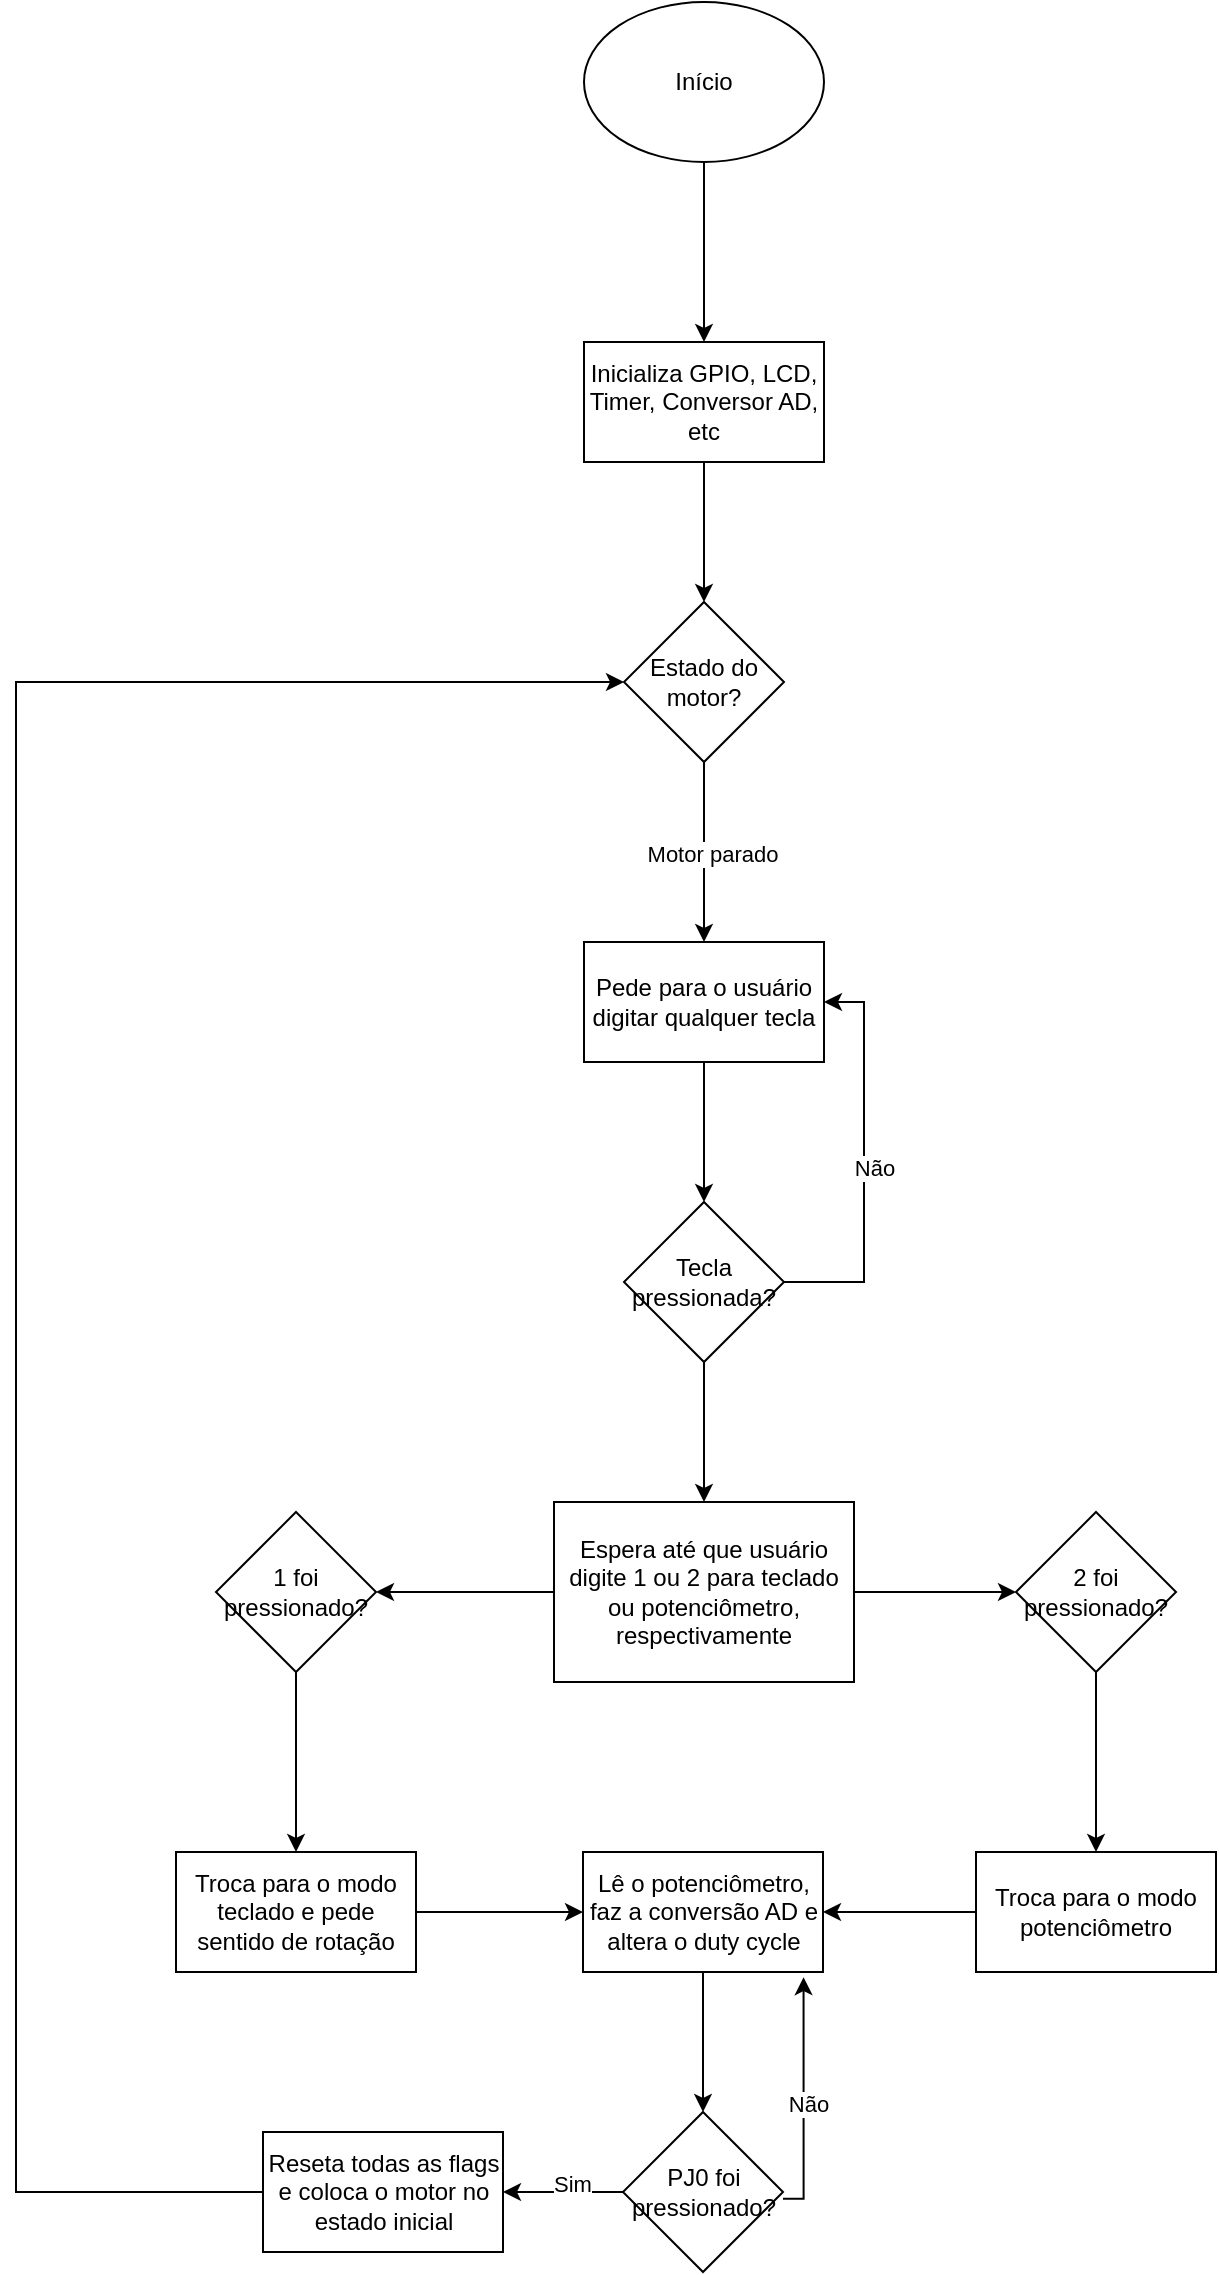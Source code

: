 <mxfile version="22.1.4" type="device">
  <diagram id="C5RBs43oDa-KdzZeNtuy" name="Page-1">
    <mxGraphModel dx="969" dy="522" grid="1" gridSize="10" guides="1" tooltips="1" connect="1" arrows="1" fold="1" page="1" pageScale="1" pageWidth="827" pageHeight="1169" math="0" shadow="0">
      <root>
        <mxCell id="WIyWlLk6GJQsqaUBKTNV-0" />
        <mxCell id="WIyWlLk6GJQsqaUBKTNV-1" parent="WIyWlLk6GJQsqaUBKTNV-0" />
        <mxCell id="twrKK4nmHX0RxhqZ32AP-2" value="" style="edgeStyle=orthogonalEdgeStyle;rounded=0;orthogonalLoop=1;jettySize=auto;html=1;" edge="1" parent="WIyWlLk6GJQsqaUBKTNV-1" source="twrKK4nmHX0RxhqZ32AP-0" target="twrKK4nmHX0RxhqZ32AP-1">
          <mxGeometry relative="1" as="geometry" />
        </mxCell>
        <mxCell id="twrKK4nmHX0RxhqZ32AP-0" value="Início" style="ellipse;whiteSpace=wrap;html=1;" vertex="1" parent="WIyWlLk6GJQsqaUBKTNV-1">
          <mxGeometry x="354" y="50" width="120" height="80" as="geometry" />
        </mxCell>
        <mxCell id="twrKK4nmHX0RxhqZ32AP-6" value="" style="edgeStyle=orthogonalEdgeStyle;rounded=0;orthogonalLoop=1;jettySize=auto;html=1;" edge="1" parent="WIyWlLk6GJQsqaUBKTNV-1" source="twrKK4nmHX0RxhqZ32AP-1" target="twrKK4nmHX0RxhqZ32AP-5">
          <mxGeometry relative="1" as="geometry" />
        </mxCell>
        <mxCell id="twrKK4nmHX0RxhqZ32AP-1" value="Inicializa GPIO, LCD, Timer, Conversor AD, etc" style="whiteSpace=wrap;html=1;" vertex="1" parent="WIyWlLk6GJQsqaUBKTNV-1">
          <mxGeometry x="354" y="220" width="120" height="60" as="geometry" />
        </mxCell>
        <mxCell id="twrKK4nmHX0RxhqZ32AP-8" value="" style="edgeStyle=orthogonalEdgeStyle;rounded=0;orthogonalLoop=1;jettySize=auto;html=1;" edge="1" parent="WIyWlLk6GJQsqaUBKTNV-1" source="twrKK4nmHX0RxhqZ32AP-5" target="twrKK4nmHX0RxhqZ32AP-7">
          <mxGeometry relative="1" as="geometry" />
        </mxCell>
        <mxCell id="twrKK4nmHX0RxhqZ32AP-9" value="Motor parado" style="edgeLabel;html=1;align=center;verticalAlign=middle;resizable=0;points=[];" vertex="1" connectable="0" parent="twrKK4nmHX0RxhqZ32AP-8">
          <mxGeometry x="0.022" y="4" relative="1" as="geometry">
            <mxPoint as="offset" />
          </mxGeometry>
        </mxCell>
        <mxCell id="twrKK4nmHX0RxhqZ32AP-5" value="Estado do motor?" style="rhombus;whiteSpace=wrap;html=1;" vertex="1" parent="WIyWlLk6GJQsqaUBKTNV-1">
          <mxGeometry x="374" y="350" width="80" height="80" as="geometry" />
        </mxCell>
        <mxCell id="twrKK4nmHX0RxhqZ32AP-11" value="" style="edgeStyle=orthogonalEdgeStyle;rounded=0;orthogonalLoop=1;jettySize=auto;html=1;" edge="1" parent="WIyWlLk6GJQsqaUBKTNV-1" source="twrKK4nmHX0RxhqZ32AP-7" target="twrKK4nmHX0RxhqZ32AP-10">
          <mxGeometry relative="1" as="geometry" />
        </mxCell>
        <mxCell id="twrKK4nmHX0RxhqZ32AP-7" value="Pede para o usuário digitar qualquer tecla" style="whiteSpace=wrap;html=1;" vertex="1" parent="WIyWlLk6GJQsqaUBKTNV-1">
          <mxGeometry x="354" y="520" width="120" height="60" as="geometry" />
        </mxCell>
        <mxCell id="twrKK4nmHX0RxhqZ32AP-12" style="edgeStyle=orthogonalEdgeStyle;rounded=0;orthogonalLoop=1;jettySize=auto;html=1;entryX=1;entryY=0.5;entryDx=0;entryDy=0;" edge="1" parent="WIyWlLk6GJQsqaUBKTNV-1" source="twrKK4nmHX0RxhqZ32AP-10" target="twrKK4nmHX0RxhqZ32AP-7">
          <mxGeometry relative="1" as="geometry">
            <Array as="points">
              <mxPoint x="494" y="690" />
              <mxPoint x="494" y="550" />
            </Array>
          </mxGeometry>
        </mxCell>
        <mxCell id="twrKK4nmHX0RxhqZ32AP-13" value="Não" style="edgeLabel;html=1;align=center;verticalAlign=middle;resizable=0;points=[];" vertex="1" connectable="0" parent="twrKK4nmHX0RxhqZ32AP-12">
          <mxGeometry x="-0.03" y="-5" relative="1" as="geometry">
            <mxPoint as="offset" />
          </mxGeometry>
        </mxCell>
        <mxCell id="twrKK4nmHX0RxhqZ32AP-15" value="" style="edgeStyle=orthogonalEdgeStyle;rounded=0;orthogonalLoop=1;jettySize=auto;html=1;" edge="1" parent="WIyWlLk6GJQsqaUBKTNV-1" source="twrKK4nmHX0RxhqZ32AP-10" target="twrKK4nmHX0RxhqZ32AP-14">
          <mxGeometry relative="1" as="geometry" />
        </mxCell>
        <mxCell id="twrKK4nmHX0RxhqZ32AP-10" value="Tecla pressionada?" style="rhombus;whiteSpace=wrap;html=1;" vertex="1" parent="WIyWlLk6GJQsqaUBKTNV-1">
          <mxGeometry x="374" y="650" width="80" height="80" as="geometry" />
        </mxCell>
        <mxCell id="twrKK4nmHX0RxhqZ32AP-19" value="" style="edgeStyle=orthogonalEdgeStyle;rounded=0;orthogonalLoop=1;jettySize=auto;html=1;" edge="1" parent="WIyWlLk6GJQsqaUBKTNV-1" source="twrKK4nmHX0RxhqZ32AP-14" target="twrKK4nmHX0RxhqZ32AP-18">
          <mxGeometry relative="1" as="geometry" />
        </mxCell>
        <mxCell id="twrKK4nmHX0RxhqZ32AP-21" value="" style="edgeStyle=orthogonalEdgeStyle;rounded=0;orthogonalLoop=1;jettySize=auto;html=1;" edge="1" parent="WIyWlLk6GJQsqaUBKTNV-1" source="twrKK4nmHX0RxhqZ32AP-14" target="twrKK4nmHX0RxhqZ32AP-20">
          <mxGeometry relative="1" as="geometry" />
        </mxCell>
        <mxCell id="twrKK4nmHX0RxhqZ32AP-14" value="Espera até que usuário digite 1 ou 2 para teclado ou potenciômetro, respectivamente" style="whiteSpace=wrap;html=1;" vertex="1" parent="WIyWlLk6GJQsqaUBKTNV-1">
          <mxGeometry x="339" y="800" width="150" height="90" as="geometry" />
        </mxCell>
        <mxCell id="twrKK4nmHX0RxhqZ32AP-23" value="" style="edgeStyle=orthogonalEdgeStyle;rounded=0;orthogonalLoop=1;jettySize=auto;html=1;" edge="1" parent="WIyWlLk6GJQsqaUBKTNV-1" source="twrKK4nmHX0RxhqZ32AP-18" target="twrKK4nmHX0RxhqZ32AP-22">
          <mxGeometry relative="1" as="geometry" />
        </mxCell>
        <mxCell id="twrKK4nmHX0RxhqZ32AP-18" value="1 foi pressionado?" style="rhombus;whiteSpace=wrap;html=1;" vertex="1" parent="WIyWlLk6GJQsqaUBKTNV-1">
          <mxGeometry x="170" y="805" width="80" height="80" as="geometry" />
        </mxCell>
        <mxCell id="twrKK4nmHX0RxhqZ32AP-25" value="" style="edgeStyle=orthogonalEdgeStyle;rounded=0;orthogonalLoop=1;jettySize=auto;html=1;" edge="1" parent="WIyWlLk6GJQsqaUBKTNV-1" source="twrKK4nmHX0RxhqZ32AP-20" target="twrKK4nmHX0RxhqZ32AP-24">
          <mxGeometry relative="1" as="geometry" />
        </mxCell>
        <mxCell id="twrKK4nmHX0RxhqZ32AP-20" value="2 foi pressionado?" style="rhombus;whiteSpace=wrap;html=1;" vertex="1" parent="WIyWlLk6GJQsqaUBKTNV-1">
          <mxGeometry x="570" y="805" width="80" height="80" as="geometry" />
        </mxCell>
        <mxCell id="twrKK4nmHX0RxhqZ32AP-27" value="" style="edgeStyle=orthogonalEdgeStyle;rounded=0;orthogonalLoop=1;jettySize=auto;html=1;" edge="1" parent="WIyWlLk6GJQsqaUBKTNV-1" source="twrKK4nmHX0RxhqZ32AP-22" target="twrKK4nmHX0RxhqZ32AP-26">
          <mxGeometry relative="1" as="geometry" />
        </mxCell>
        <mxCell id="twrKK4nmHX0RxhqZ32AP-22" value="Troca para o modo teclado e pede sentido de rotação" style="whiteSpace=wrap;html=1;" vertex="1" parent="WIyWlLk6GJQsqaUBKTNV-1">
          <mxGeometry x="150" y="975" width="120" height="60" as="geometry" />
        </mxCell>
        <mxCell id="twrKK4nmHX0RxhqZ32AP-28" value="" style="edgeStyle=orthogonalEdgeStyle;rounded=0;orthogonalLoop=1;jettySize=auto;html=1;" edge="1" parent="WIyWlLk6GJQsqaUBKTNV-1" source="twrKK4nmHX0RxhqZ32AP-24" target="twrKK4nmHX0RxhqZ32AP-26">
          <mxGeometry relative="1" as="geometry" />
        </mxCell>
        <mxCell id="twrKK4nmHX0RxhqZ32AP-24" value="Troca para o modo potenciômetro" style="whiteSpace=wrap;html=1;" vertex="1" parent="WIyWlLk6GJQsqaUBKTNV-1">
          <mxGeometry x="550" y="975" width="120" height="60" as="geometry" />
        </mxCell>
        <mxCell id="twrKK4nmHX0RxhqZ32AP-30" value="" style="edgeStyle=orthogonalEdgeStyle;rounded=0;orthogonalLoop=1;jettySize=auto;html=1;" edge="1" parent="WIyWlLk6GJQsqaUBKTNV-1" source="twrKK4nmHX0RxhqZ32AP-26" target="twrKK4nmHX0RxhqZ32AP-29">
          <mxGeometry relative="1" as="geometry" />
        </mxCell>
        <mxCell id="twrKK4nmHX0RxhqZ32AP-26" value="Lê o potenciômetro, faz a conversão AD e altera o duty cycle" style="whiteSpace=wrap;html=1;" vertex="1" parent="WIyWlLk6GJQsqaUBKTNV-1">
          <mxGeometry x="353.5" y="975" width="120" height="60" as="geometry" />
        </mxCell>
        <mxCell id="twrKK4nmHX0RxhqZ32AP-34" value="" style="edgeStyle=orthogonalEdgeStyle;rounded=0;orthogonalLoop=1;jettySize=auto;html=1;" edge="1" parent="WIyWlLk6GJQsqaUBKTNV-1" source="twrKK4nmHX0RxhqZ32AP-29" target="twrKK4nmHX0RxhqZ32AP-33">
          <mxGeometry relative="1" as="geometry" />
        </mxCell>
        <mxCell id="twrKK4nmHX0RxhqZ32AP-35" value="Sim" style="edgeLabel;html=1;align=center;verticalAlign=middle;resizable=0;points=[];" vertex="1" connectable="0" parent="twrKK4nmHX0RxhqZ32AP-34">
          <mxGeometry x="-0.136" y="-4" relative="1" as="geometry">
            <mxPoint as="offset" />
          </mxGeometry>
        </mxCell>
        <mxCell id="twrKK4nmHX0RxhqZ32AP-29" value="PJ0 foi pressionado?" style="rhombus;whiteSpace=wrap;html=1;" vertex="1" parent="WIyWlLk6GJQsqaUBKTNV-1">
          <mxGeometry x="373.5" y="1105" width="80" height="80" as="geometry" />
        </mxCell>
        <mxCell id="twrKK4nmHX0RxhqZ32AP-31" style="edgeStyle=orthogonalEdgeStyle;rounded=0;orthogonalLoop=1;jettySize=auto;html=1;entryX=0.919;entryY=1.043;entryDx=0;entryDy=0;entryPerimeter=0;" edge="1" parent="WIyWlLk6GJQsqaUBKTNV-1" target="twrKK4nmHX0RxhqZ32AP-26">
          <mxGeometry relative="1" as="geometry">
            <mxPoint x="453.496" y="1148.404" as="sourcePoint" />
            <mxPoint x="504.76" y="1080.0" as="targetPoint" />
            <Array as="points">
              <mxPoint x="464" y="1148" />
            </Array>
          </mxGeometry>
        </mxCell>
        <mxCell id="twrKK4nmHX0RxhqZ32AP-32" value="Não" style="edgeLabel;html=1;align=center;verticalAlign=middle;resizable=0;points=[];" vertex="1" connectable="0" parent="twrKK4nmHX0RxhqZ32AP-31">
          <mxGeometry x="-0.054" y="-2" relative="1" as="geometry">
            <mxPoint as="offset" />
          </mxGeometry>
        </mxCell>
        <mxCell id="twrKK4nmHX0RxhqZ32AP-36" style="edgeStyle=orthogonalEdgeStyle;rounded=0;orthogonalLoop=1;jettySize=auto;html=1;" edge="1" parent="WIyWlLk6GJQsqaUBKTNV-1" source="twrKK4nmHX0RxhqZ32AP-33" target="twrKK4nmHX0RxhqZ32AP-5">
          <mxGeometry relative="1" as="geometry">
            <Array as="points">
              <mxPoint x="70" y="1145" />
              <mxPoint x="70" y="390" />
            </Array>
          </mxGeometry>
        </mxCell>
        <mxCell id="twrKK4nmHX0RxhqZ32AP-33" value="Reseta todas as flags e coloca o motor no estado inicial" style="whiteSpace=wrap;html=1;" vertex="1" parent="WIyWlLk6GJQsqaUBKTNV-1">
          <mxGeometry x="193.5" y="1115" width="120" height="60" as="geometry" />
        </mxCell>
      </root>
    </mxGraphModel>
  </diagram>
</mxfile>
